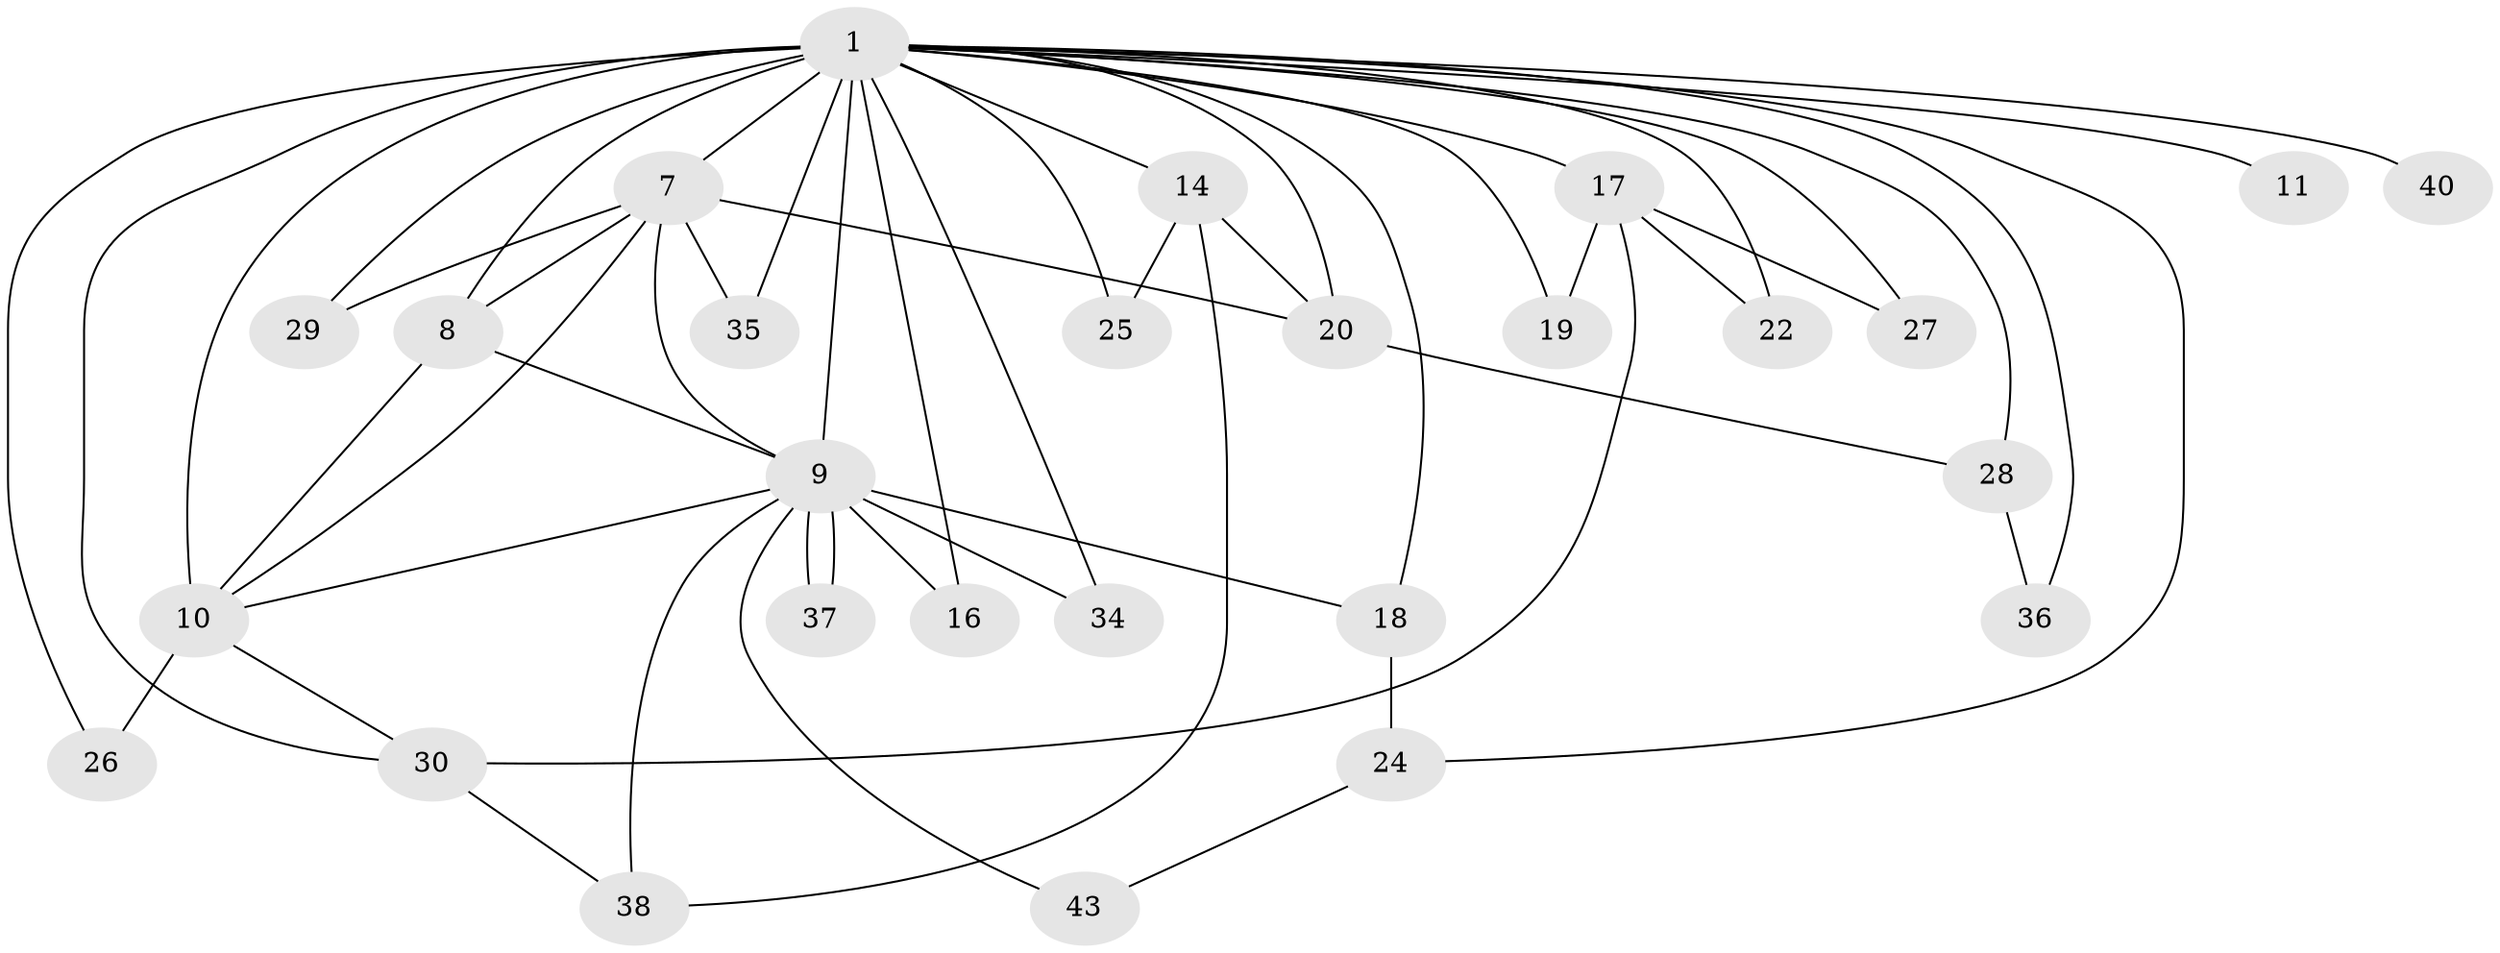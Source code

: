 // original degree distribution, {12: 0.018518518518518517, 18: 0.037037037037037035, 15: 0.018518518518518517, 17: 0.037037037037037035, 13: 0.037037037037037035, 11: 0.018518518518518517, 14: 0.018518518518518517, 2: 0.5370370370370371, 3: 0.18518518518518517, 6: 0.05555555555555555, 8: 0.018518518518518517, 4: 0.018518518518518517}
// Generated by graph-tools (version 1.1) at 2025/14/03/09/25 04:14:14]
// undirected, 27 vertices, 53 edges
graph export_dot {
graph [start="1"]
  node [color=gray90,style=filled];
  1 [super="+2"];
  7;
  8 [super="+50"];
  9;
  10;
  11;
  14 [super="+48+39"];
  16;
  17 [super="+21"];
  18;
  19;
  20;
  22;
  24;
  25;
  26;
  27;
  28;
  29;
  30 [super="+45+41"];
  34;
  35;
  36;
  37;
  38;
  40;
  43;
  1 -- 7 [weight=7];
  1 -- 8 [weight=8];
  1 -- 9 [weight=8];
  1 -- 10 [weight=9];
  1 -- 11 [weight=2];
  1 -- 27;
  1 -- 14 [weight=3];
  1 -- 16;
  1 -- 17 [weight=5];
  1 -- 18;
  1 -- 19;
  1 -- 20;
  1 -- 22 [weight=2];
  1 -- 24;
  1 -- 25;
  1 -- 26;
  1 -- 28;
  1 -- 29;
  1 -- 30;
  1 -- 34;
  1 -- 35;
  1 -- 36;
  1 -- 40 [weight=2];
  7 -- 8;
  7 -- 9;
  7 -- 10;
  7 -- 20;
  7 -- 29;
  7 -- 35;
  8 -- 9;
  8 -- 10;
  9 -- 10;
  9 -- 16;
  9 -- 18;
  9 -- 34;
  9 -- 37;
  9 -- 37;
  9 -- 38;
  9 -- 43;
  10 -- 26;
  10 -- 30;
  14 -- 25;
  14 -- 38;
  14 -- 20;
  17 -- 19;
  17 -- 22;
  17 -- 30;
  17 -- 27;
  18 -- 24;
  20 -- 28;
  24 -- 43;
  28 -- 36;
  30 -- 38;
}
